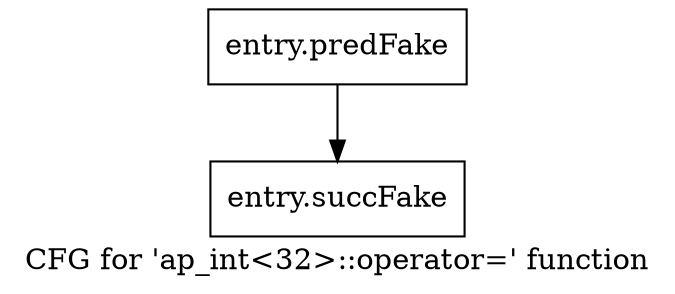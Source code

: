 digraph "CFG for 'ap_int\<32\>::operator=' function" {
	label="CFG for 'ap_int\<32\>::operator=' function";

	Node0x5867d50 [shape=record,filename="",linenumber="",label="{entry.predFake}"];
	Node0x5867d50 -> Node0x5ab43b0[ callList="" memoryops="" filename="/home/omerfaruk/tools/Xilinx/Vitis_HLS/2023.2/include/ap_int.h" execusionnum="20"];
	Node0x5ab43b0 [shape=record,filename="/home/omerfaruk/tools/Xilinx/Vitis_HLS/2023.2/include/ap_int.h",linenumber="152",label="{entry.succFake}"];
}
